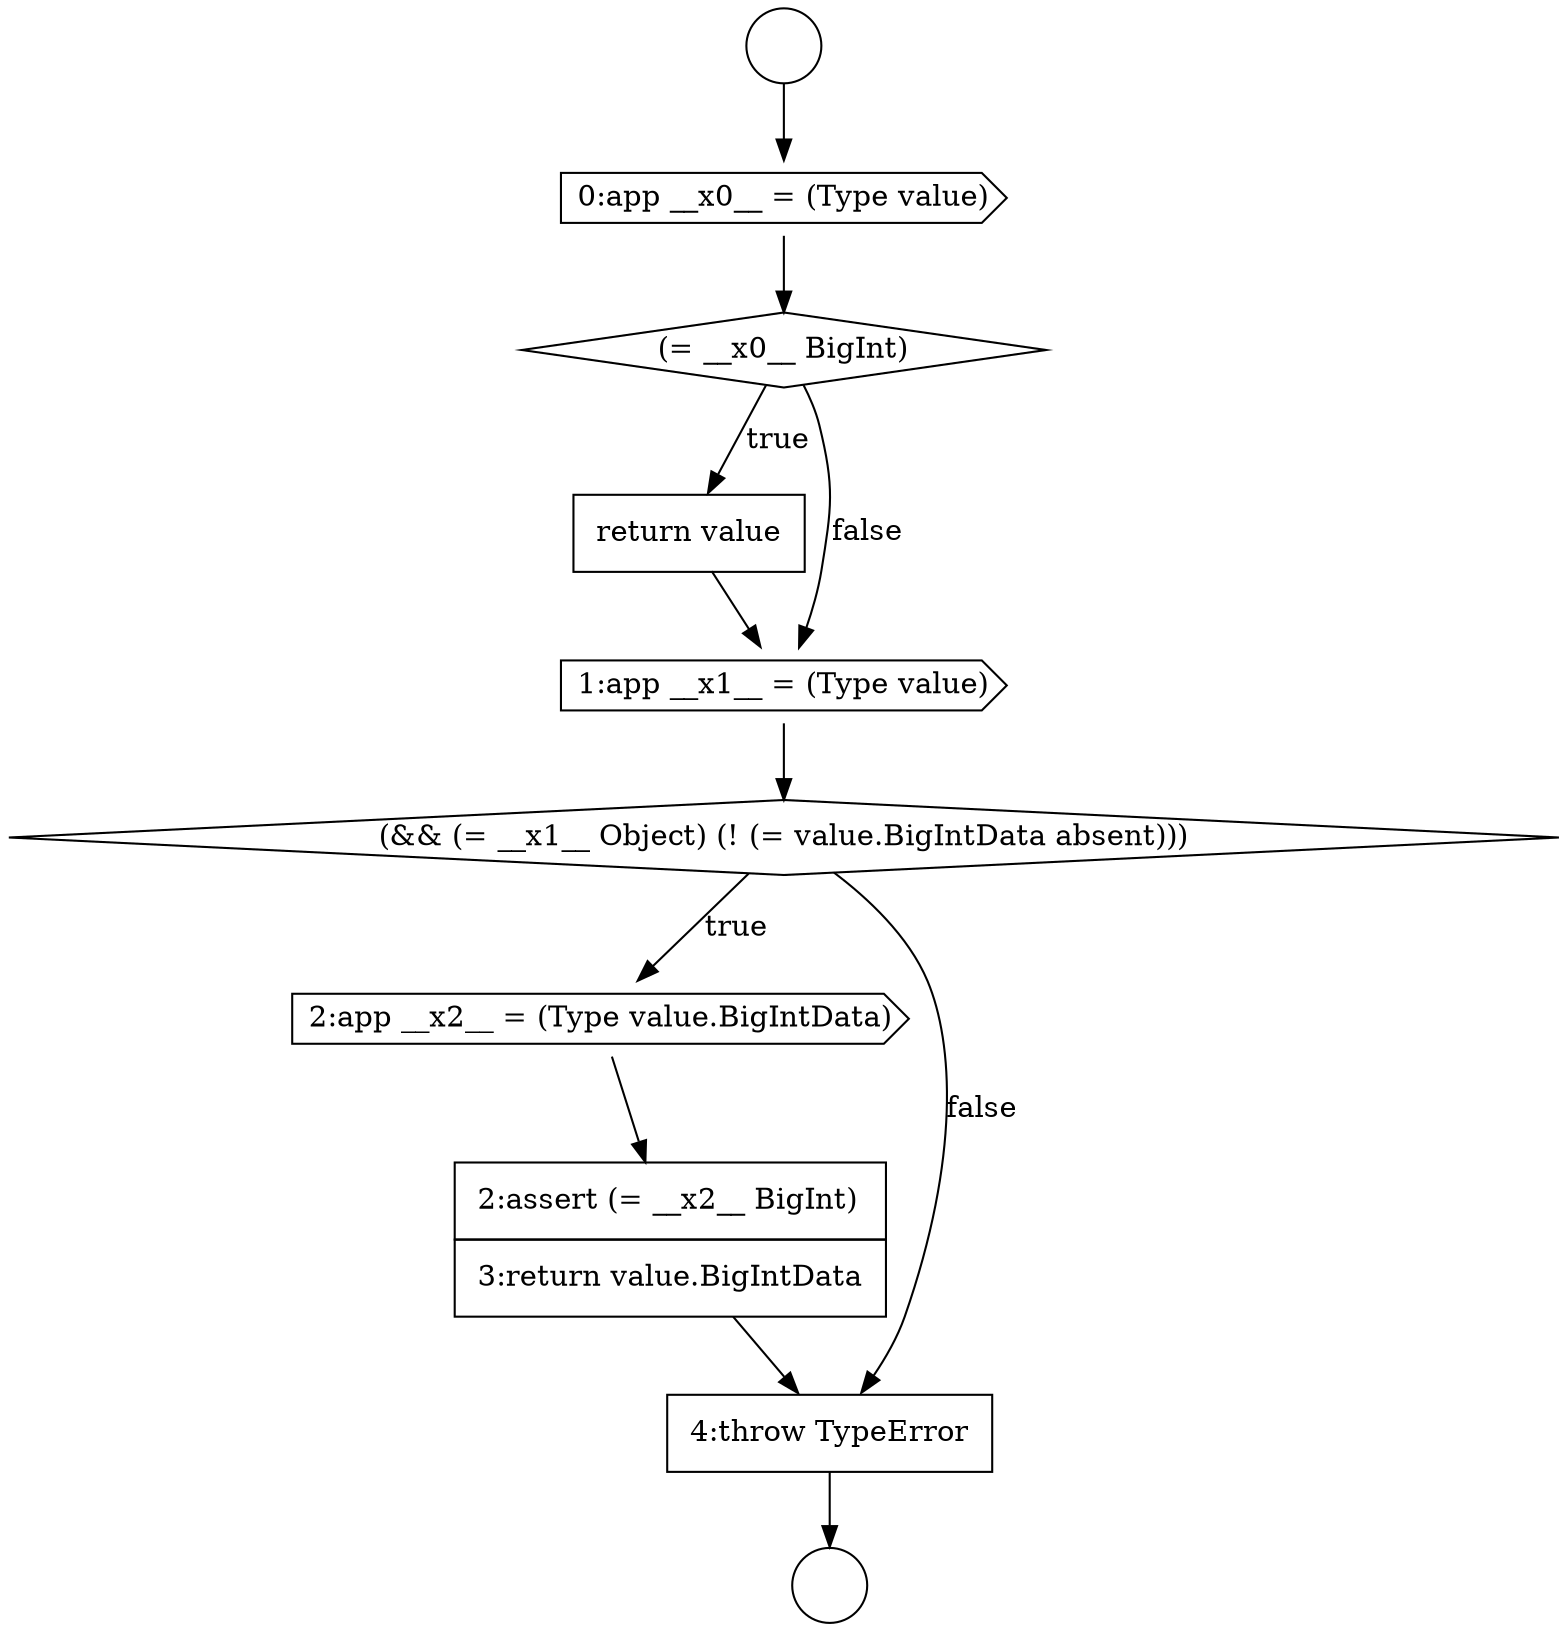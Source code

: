 digraph {
  node12699 [shape=diamond, label=<<font color="black">(= __x0__ BigInt)</font>> color="black" fillcolor="white" style=filled]
  node12703 [shape=cds, label=<<font color="black">2:app __x2__ = (Type value.BigIntData)</font>> color="black" fillcolor="white" style=filled]
  node12705 [shape=none, margin=0, label=<<font color="black">
    <table border="0" cellborder="1" cellspacing="0" cellpadding="10">
      <tr><td align="left">4:throw TypeError</td></tr>
    </table>
  </font>> color="black" fillcolor="white" style=filled]
  node12700 [shape=none, margin=0, label=<<font color="black">
    <table border="0" cellborder="1" cellspacing="0" cellpadding="10">
      <tr><td align="left">return value</td></tr>
    </table>
  </font>> color="black" fillcolor="white" style=filled]
  node12696 [shape=circle label=" " color="black" fillcolor="white" style=filled]
  node12704 [shape=none, margin=0, label=<<font color="black">
    <table border="0" cellborder="1" cellspacing="0" cellpadding="10">
      <tr><td align="left">2:assert (= __x2__ BigInt)</td></tr>
      <tr><td align="left">3:return value.BigIntData</td></tr>
    </table>
  </font>> color="black" fillcolor="white" style=filled]
  node12697 [shape=circle label=" " color="black" fillcolor="white" style=filled]
  node12701 [shape=cds, label=<<font color="black">1:app __x1__ = (Type value)</font>> color="black" fillcolor="white" style=filled]
  node12698 [shape=cds, label=<<font color="black">0:app __x0__ = (Type value)</font>> color="black" fillcolor="white" style=filled]
  node12702 [shape=diamond, label=<<font color="black">(&amp;&amp; (= __x1__ Object) (! (= value.BigIntData absent)))</font>> color="black" fillcolor="white" style=filled]
  node12704 -> node12705 [ color="black"]
  node12701 -> node12702 [ color="black"]
  node12696 -> node12698 [ color="black"]
  node12702 -> node12703 [label=<<font color="black">true</font>> color="black"]
  node12702 -> node12705 [label=<<font color="black">false</font>> color="black"]
  node12703 -> node12704 [ color="black"]
  node12705 -> node12697 [ color="black"]
  node12700 -> node12701 [ color="black"]
  node12698 -> node12699 [ color="black"]
  node12699 -> node12700 [label=<<font color="black">true</font>> color="black"]
  node12699 -> node12701 [label=<<font color="black">false</font>> color="black"]
}
